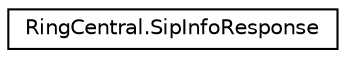 digraph "Graphical Class Hierarchy"
{
 // LATEX_PDF_SIZE
  edge [fontname="Helvetica",fontsize="10",labelfontname="Helvetica",labelfontsize="10"];
  node [fontname="Helvetica",fontsize="10",shape=record];
  rankdir="LR";
  Node0 [label="RingCentral.SipInfoResponse",height=0.2,width=0.4,color="black", fillcolor="white", style="filled",URL="$classRingCentral_1_1SipInfoResponse.html",tooltip=" "];
}
